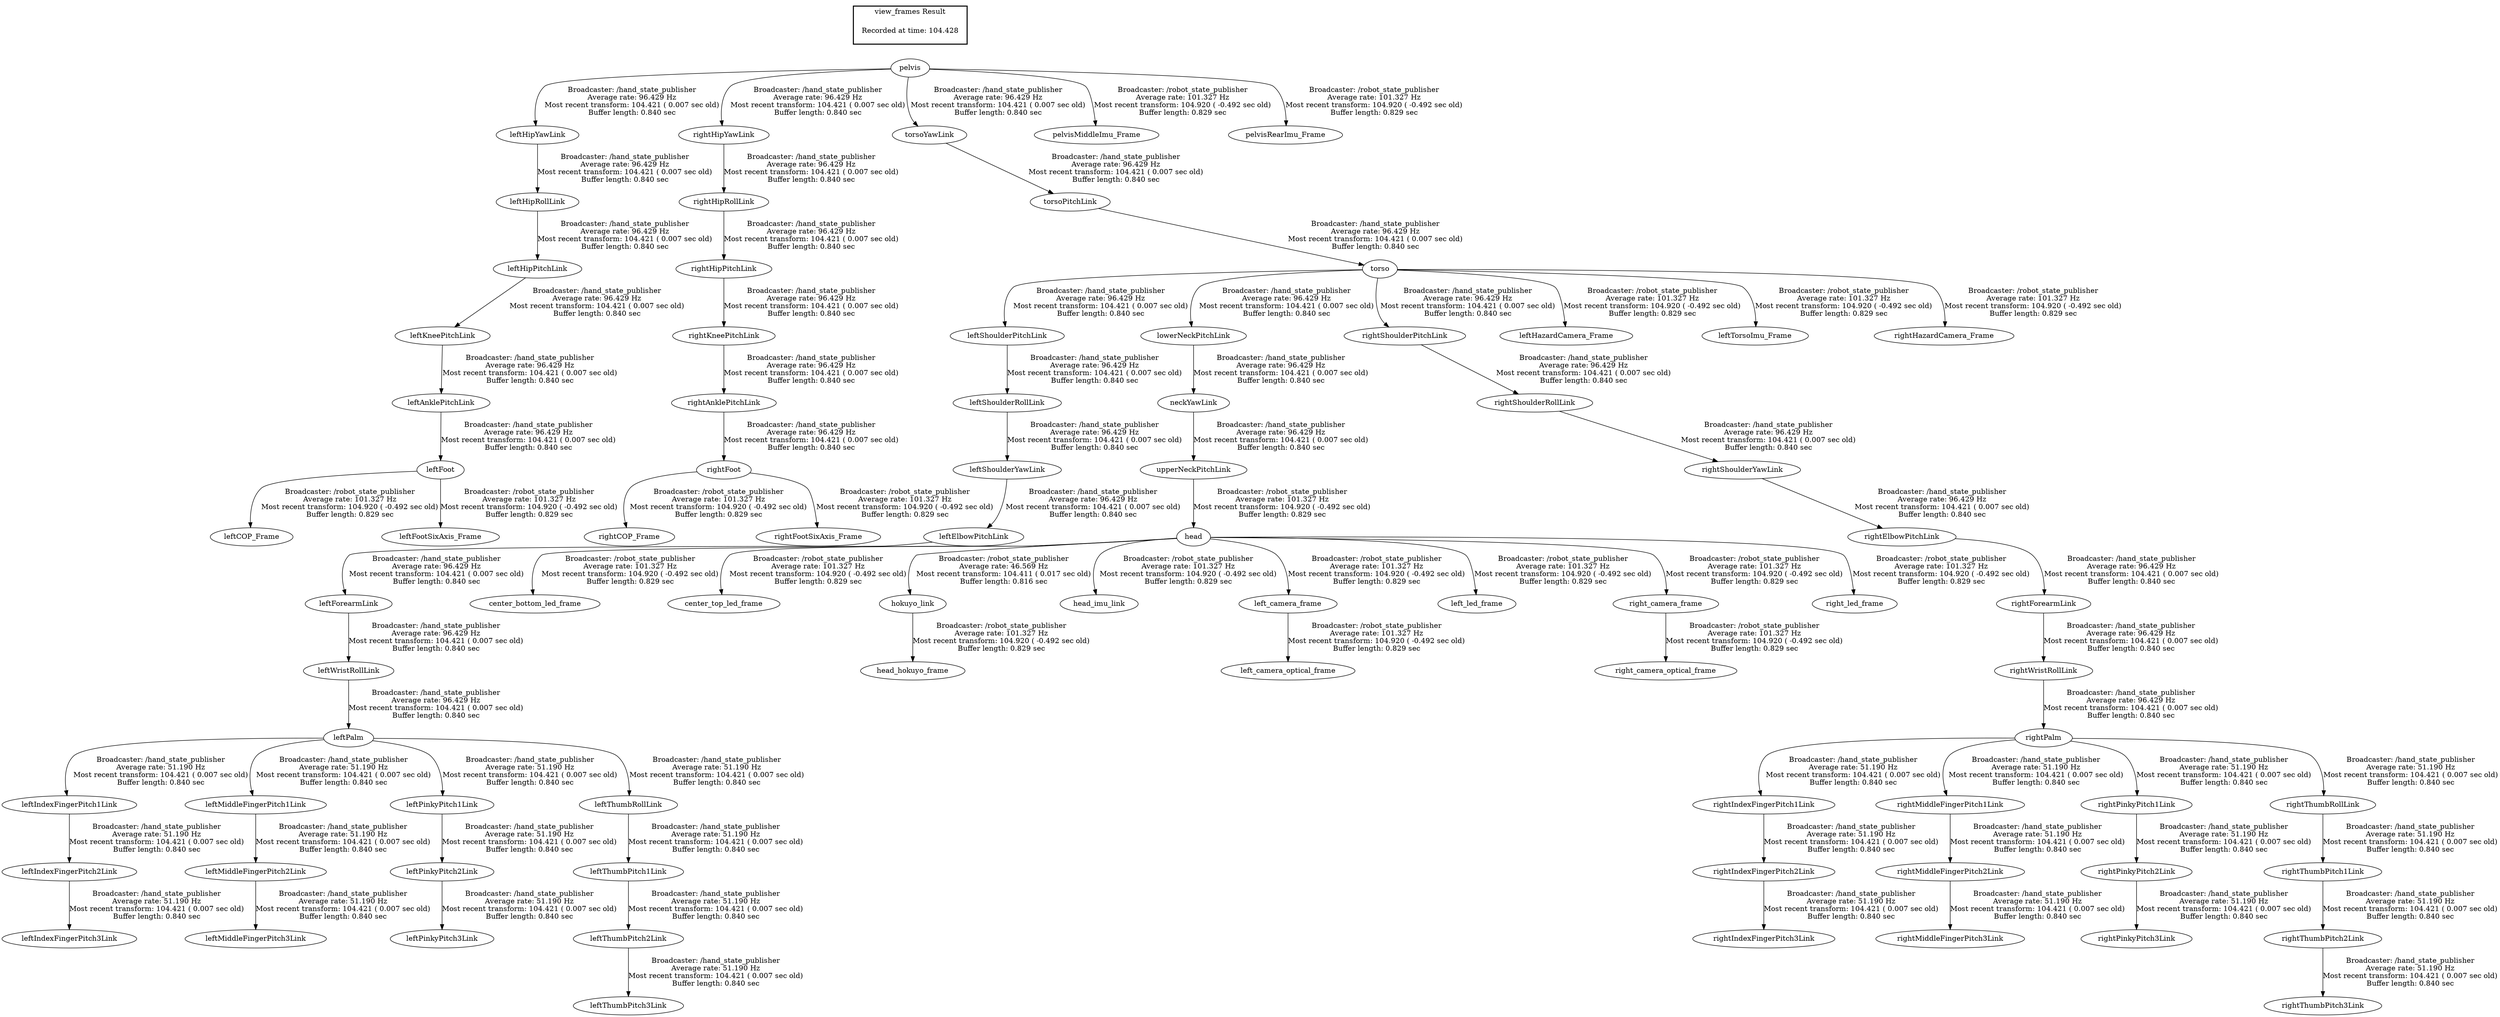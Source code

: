 digraph G {
"leftKneePitchLink" -> "leftAnklePitchLink"[label="Broadcaster: /hand_state_publisher\nAverage rate: 96.429 Hz\nMost recent transform: 104.421 ( 0.007 sec old)\nBuffer length: 0.840 sec\n"];
"leftHipPitchLink" -> "leftKneePitchLink"[label="Broadcaster: /hand_state_publisher\nAverage rate: 96.429 Hz\nMost recent transform: 104.421 ( 0.007 sec old)\nBuffer length: 0.840 sec\n"];
"leftAnklePitchLink" -> "leftFoot"[label="Broadcaster: /hand_state_publisher\nAverage rate: 96.429 Hz\nMost recent transform: 104.421 ( 0.007 sec old)\nBuffer length: 0.840 sec\n"];
"leftShoulderYawLink" -> "leftElbowPitchLink"[label="Broadcaster: /hand_state_publisher\nAverage rate: 96.429 Hz\nMost recent transform: 104.421 ( 0.007 sec old)\nBuffer length: 0.840 sec\n"];
"leftShoulderRollLink" -> "leftShoulderYawLink"[label="Broadcaster: /hand_state_publisher\nAverage rate: 96.429 Hz\nMost recent transform: 104.421 ( 0.007 sec old)\nBuffer length: 0.840 sec\n"];
"leftElbowPitchLink" -> "leftForearmLink"[label="Broadcaster: /hand_state_publisher\nAverage rate: 96.429 Hz\nMost recent transform: 104.421 ( 0.007 sec old)\nBuffer length: 0.840 sec\n"];
"leftHipRollLink" -> "leftHipPitchLink"[label="Broadcaster: /hand_state_publisher\nAverage rate: 96.429 Hz\nMost recent transform: 104.421 ( 0.007 sec old)\nBuffer length: 0.840 sec\n"];
"leftHipYawLink" -> "leftHipRollLink"[label="Broadcaster: /hand_state_publisher\nAverage rate: 96.429 Hz\nMost recent transform: 104.421 ( 0.007 sec old)\nBuffer length: 0.840 sec\n"];
"pelvis" -> "leftHipYawLink"[label="Broadcaster: /hand_state_publisher\nAverage rate: 96.429 Hz\nMost recent transform: 104.421 ( 0.007 sec old)\nBuffer length: 0.840 sec\n"];
"leftPalm" -> "leftIndexFingerPitch1Link"[label="Broadcaster: /hand_state_publisher\nAverage rate: 51.190 Hz\nMost recent transform: 104.421 ( 0.007 sec old)\nBuffer length: 0.840 sec\n"];
"leftWristRollLink" -> "leftPalm"[label="Broadcaster: /hand_state_publisher\nAverage rate: 96.429 Hz\nMost recent transform: 104.421 ( 0.007 sec old)\nBuffer length: 0.840 sec\n"];
"leftIndexFingerPitch1Link" -> "leftIndexFingerPitch2Link"[label="Broadcaster: /hand_state_publisher\nAverage rate: 51.190 Hz\nMost recent transform: 104.421 ( 0.007 sec old)\nBuffer length: 0.840 sec\n"];
"leftIndexFingerPitch2Link" -> "leftIndexFingerPitch3Link"[label="Broadcaster: /hand_state_publisher\nAverage rate: 51.190 Hz\nMost recent transform: 104.421 ( 0.007 sec old)\nBuffer length: 0.840 sec\n"];
"leftPalm" -> "leftMiddleFingerPitch1Link"[label="Broadcaster: /hand_state_publisher\nAverage rate: 51.190 Hz\nMost recent transform: 104.421 ( 0.007 sec old)\nBuffer length: 0.840 sec\n"];
"leftMiddleFingerPitch1Link" -> "leftMiddleFingerPitch2Link"[label="Broadcaster: /hand_state_publisher\nAverage rate: 51.190 Hz\nMost recent transform: 104.421 ( 0.007 sec old)\nBuffer length: 0.840 sec\n"];
"leftMiddleFingerPitch2Link" -> "leftMiddleFingerPitch3Link"[label="Broadcaster: /hand_state_publisher\nAverage rate: 51.190 Hz\nMost recent transform: 104.421 ( 0.007 sec old)\nBuffer length: 0.840 sec\n"];
"leftPalm" -> "leftPinkyPitch1Link"[label="Broadcaster: /hand_state_publisher\nAverage rate: 51.190 Hz\nMost recent transform: 104.421 ( 0.007 sec old)\nBuffer length: 0.840 sec\n"];
"leftPinkyPitch1Link" -> "leftPinkyPitch2Link"[label="Broadcaster: /hand_state_publisher\nAverage rate: 51.190 Hz\nMost recent transform: 104.421 ( 0.007 sec old)\nBuffer length: 0.840 sec\n"];
"leftPinkyPitch2Link" -> "leftPinkyPitch3Link"[label="Broadcaster: /hand_state_publisher\nAverage rate: 51.190 Hz\nMost recent transform: 104.421 ( 0.007 sec old)\nBuffer length: 0.840 sec\n"];
"torso" -> "leftShoulderPitchLink"[label="Broadcaster: /hand_state_publisher\nAverage rate: 96.429 Hz\nMost recent transform: 104.421 ( 0.007 sec old)\nBuffer length: 0.840 sec\n"];
"torsoPitchLink" -> "torso"[label="Broadcaster: /hand_state_publisher\nAverage rate: 96.429 Hz\nMost recent transform: 104.421 ( 0.007 sec old)\nBuffer length: 0.840 sec\n"];
"leftShoulderPitchLink" -> "leftShoulderRollLink"[label="Broadcaster: /hand_state_publisher\nAverage rate: 96.429 Hz\nMost recent transform: 104.421 ( 0.007 sec old)\nBuffer length: 0.840 sec\n"];
"leftThumbRollLink" -> "leftThumbPitch1Link"[label="Broadcaster: /hand_state_publisher\nAverage rate: 51.190 Hz\nMost recent transform: 104.421 ( 0.007 sec old)\nBuffer length: 0.840 sec\n"];
"leftPalm" -> "leftThumbRollLink"[label="Broadcaster: /hand_state_publisher\nAverage rate: 51.190 Hz\nMost recent transform: 104.421 ( 0.007 sec old)\nBuffer length: 0.840 sec\n"];
"leftThumbPitch1Link" -> "leftThumbPitch2Link"[label="Broadcaster: /hand_state_publisher\nAverage rate: 51.190 Hz\nMost recent transform: 104.421 ( 0.007 sec old)\nBuffer length: 0.840 sec\n"];
"leftThumbPitch2Link" -> "leftThumbPitch3Link"[label="Broadcaster: /hand_state_publisher\nAverage rate: 51.190 Hz\nMost recent transform: 104.421 ( 0.007 sec old)\nBuffer length: 0.840 sec\n"];
"leftForearmLink" -> "leftWristRollLink"[label="Broadcaster: /hand_state_publisher\nAverage rate: 96.429 Hz\nMost recent transform: 104.421 ( 0.007 sec old)\nBuffer length: 0.840 sec\n"];
"torso" -> "lowerNeckPitchLink"[label="Broadcaster: /hand_state_publisher\nAverage rate: 96.429 Hz\nMost recent transform: 104.421 ( 0.007 sec old)\nBuffer length: 0.840 sec\n"];
"lowerNeckPitchLink" -> "neckYawLink"[label="Broadcaster: /hand_state_publisher\nAverage rate: 96.429 Hz\nMost recent transform: 104.421 ( 0.007 sec old)\nBuffer length: 0.840 sec\n"];
"rightKneePitchLink" -> "rightAnklePitchLink"[label="Broadcaster: /hand_state_publisher\nAverage rate: 96.429 Hz\nMost recent transform: 104.421 ( 0.007 sec old)\nBuffer length: 0.840 sec\n"];
"rightHipPitchLink" -> "rightKneePitchLink"[label="Broadcaster: /hand_state_publisher\nAverage rate: 96.429 Hz\nMost recent transform: 104.421 ( 0.007 sec old)\nBuffer length: 0.840 sec\n"];
"rightAnklePitchLink" -> "rightFoot"[label="Broadcaster: /hand_state_publisher\nAverage rate: 96.429 Hz\nMost recent transform: 104.421 ( 0.007 sec old)\nBuffer length: 0.840 sec\n"];
"rightShoulderYawLink" -> "rightElbowPitchLink"[label="Broadcaster: /hand_state_publisher\nAverage rate: 96.429 Hz\nMost recent transform: 104.421 ( 0.007 sec old)\nBuffer length: 0.840 sec\n"];
"rightShoulderRollLink" -> "rightShoulderYawLink"[label="Broadcaster: /hand_state_publisher\nAverage rate: 96.429 Hz\nMost recent transform: 104.421 ( 0.007 sec old)\nBuffer length: 0.840 sec\n"];
"rightElbowPitchLink" -> "rightForearmLink"[label="Broadcaster: /hand_state_publisher\nAverage rate: 96.429 Hz\nMost recent transform: 104.421 ( 0.007 sec old)\nBuffer length: 0.840 sec\n"];
"rightHipRollLink" -> "rightHipPitchLink"[label="Broadcaster: /hand_state_publisher\nAverage rate: 96.429 Hz\nMost recent transform: 104.421 ( 0.007 sec old)\nBuffer length: 0.840 sec\n"];
"rightHipYawLink" -> "rightHipRollLink"[label="Broadcaster: /hand_state_publisher\nAverage rate: 96.429 Hz\nMost recent transform: 104.421 ( 0.007 sec old)\nBuffer length: 0.840 sec\n"];
"pelvis" -> "rightHipYawLink"[label="Broadcaster: /hand_state_publisher\nAverage rate: 96.429 Hz\nMost recent transform: 104.421 ( 0.007 sec old)\nBuffer length: 0.840 sec\n"];
"rightPalm" -> "rightIndexFingerPitch1Link"[label="Broadcaster: /hand_state_publisher\nAverage rate: 51.190 Hz\nMost recent transform: 104.421 ( 0.007 sec old)\nBuffer length: 0.840 sec\n"];
"rightWristRollLink" -> "rightPalm"[label="Broadcaster: /hand_state_publisher\nAverage rate: 96.429 Hz\nMost recent transform: 104.421 ( 0.007 sec old)\nBuffer length: 0.840 sec\n"];
"rightIndexFingerPitch1Link" -> "rightIndexFingerPitch2Link"[label="Broadcaster: /hand_state_publisher\nAverage rate: 51.190 Hz\nMost recent transform: 104.421 ( 0.007 sec old)\nBuffer length: 0.840 sec\n"];
"rightIndexFingerPitch2Link" -> "rightIndexFingerPitch3Link"[label="Broadcaster: /hand_state_publisher\nAverage rate: 51.190 Hz\nMost recent transform: 104.421 ( 0.007 sec old)\nBuffer length: 0.840 sec\n"];
"rightPalm" -> "rightMiddleFingerPitch1Link"[label="Broadcaster: /hand_state_publisher\nAverage rate: 51.190 Hz\nMost recent transform: 104.421 ( 0.007 sec old)\nBuffer length: 0.840 sec\n"];
"rightMiddleFingerPitch1Link" -> "rightMiddleFingerPitch2Link"[label="Broadcaster: /hand_state_publisher\nAverage rate: 51.190 Hz\nMost recent transform: 104.421 ( 0.007 sec old)\nBuffer length: 0.840 sec\n"];
"rightMiddleFingerPitch2Link" -> "rightMiddleFingerPitch3Link"[label="Broadcaster: /hand_state_publisher\nAverage rate: 51.190 Hz\nMost recent transform: 104.421 ( 0.007 sec old)\nBuffer length: 0.840 sec\n"];
"rightPalm" -> "rightPinkyPitch1Link"[label="Broadcaster: /hand_state_publisher\nAverage rate: 51.190 Hz\nMost recent transform: 104.421 ( 0.007 sec old)\nBuffer length: 0.840 sec\n"];
"rightPinkyPitch1Link" -> "rightPinkyPitch2Link"[label="Broadcaster: /hand_state_publisher\nAverage rate: 51.190 Hz\nMost recent transform: 104.421 ( 0.007 sec old)\nBuffer length: 0.840 sec\n"];
"rightPinkyPitch2Link" -> "rightPinkyPitch3Link"[label="Broadcaster: /hand_state_publisher\nAverage rate: 51.190 Hz\nMost recent transform: 104.421 ( 0.007 sec old)\nBuffer length: 0.840 sec\n"];
"torso" -> "rightShoulderPitchLink"[label="Broadcaster: /hand_state_publisher\nAverage rate: 96.429 Hz\nMost recent transform: 104.421 ( 0.007 sec old)\nBuffer length: 0.840 sec\n"];
"rightShoulderPitchLink" -> "rightShoulderRollLink"[label="Broadcaster: /hand_state_publisher\nAverage rate: 96.429 Hz\nMost recent transform: 104.421 ( 0.007 sec old)\nBuffer length: 0.840 sec\n"];
"rightThumbRollLink" -> "rightThumbPitch1Link"[label="Broadcaster: /hand_state_publisher\nAverage rate: 51.190 Hz\nMost recent transform: 104.421 ( 0.007 sec old)\nBuffer length: 0.840 sec\n"];
"rightPalm" -> "rightThumbRollLink"[label="Broadcaster: /hand_state_publisher\nAverage rate: 51.190 Hz\nMost recent transform: 104.421 ( 0.007 sec old)\nBuffer length: 0.840 sec\n"];
"rightThumbPitch1Link" -> "rightThumbPitch2Link"[label="Broadcaster: /hand_state_publisher\nAverage rate: 51.190 Hz\nMost recent transform: 104.421 ( 0.007 sec old)\nBuffer length: 0.840 sec\n"];
"rightThumbPitch2Link" -> "rightThumbPitch3Link"[label="Broadcaster: /hand_state_publisher\nAverage rate: 51.190 Hz\nMost recent transform: 104.421 ( 0.007 sec old)\nBuffer length: 0.840 sec\n"];
"rightForearmLink" -> "rightWristRollLink"[label="Broadcaster: /hand_state_publisher\nAverage rate: 96.429 Hz\nMost recent transform: 104.421 ( 0.007 sec old)\nBuffer length: 0.840 sec\n"];
"torsoYawLink" -> "torsoPitchLink"[label="Broadcaster: /hand_state_publisher\nAverage rate: 96.429 Hz\nMost recent transform: 104.421 ( 0.007 sec old)\nBuffer length: 0.840 sec\n"];
"pelvis" -> "torsoYawLink"[label="Broadcaster: /hand_state_publisher\nAverage rate: 96.429 Hz\nMost recent transform: 104.421 ( 0.007 sec old)\nBuffer length: 0.840 sec\n"];
"neckYawLink" -> "upperNeckPitchLink"[label="Broadcaster: /hand_state_publisher\nAverage rate: 96.429 Hz\nMost recent transform: 104.421 ( 0.007 sec old)\nBuffer length: 0.840 sec\n"];
"head" -> "center_bottom_led_frame"[label="Broadcaster: /robot_state_publisher\nAverage rate: 101.327 Hz\nMost recent transform: 104.920 ( -0.492 sec old)\nBuffer length: 0.829 sec\n"];
"upperNeckPitchLink" -> "head"[label="Broadcaster: /robot_state_publisher\nAverage rate: 101.327 Hz\nMost recent transform: 104.920 ( -0.492 sec old)\nBuffer length: 0.829 sec\n"];
"head" -> "center_top_led_frame"[label="Broadcaster: /robot_state_publisher\nAverage rate: 101.327 Hz\nMost recent transform: 104.920 ( -0.492 sec old)\nBuffer length: 0.829 sec\n"];
"hokuyo_link" -> "head_hokuyo_frame"[label="Broadcaster: /robot_state_publisher\nAverage rate: 101.327 Hz\nMost recent transform: 104.920 ( -0.492 sec old)\nBuffer length: 0.829 sec\n"];
"head" -> "hokuyo_link"[label="Broadcaster: /robot_state_publisher\nAverage rate: 46.569 Hz\nMost recent transform: 104.411 ( 0.017 sec old)\nBuffer length: 0.816 sec\n"];
"head" -> "head_imu_link"[label="Broadcaster: /robot_state_publisher\nAverage rate: 101.327 Hz\nMost recent transform: 104.920 ( -0.492 sec old)\nBuffer length: 0.829 sec\n"];
"leftFoot" -> "leftCOP_Frame"[label="Broadcaster: /robot_state_publisher\nAverage rate: 101.327 Hz\nMost recent transform: 104.920 ( -0.492 sec old)\nBuffer length: 0.829 sec\n"];
"leftFoot" -> "leftFootSixAxis_Frame"[label="Broadcaster: /robot_state_publisher\nAverage rate: 101.327 Hz\nMost recent transform: 104.920 ( -0.492 sec old)\nBuffer length: 0.829 sec\n"];
"torso" -> "leftHazardCamera_Frame"[label="Broadcaster: /robot_state_publisher\nAverage rate: 101.327 Hz\nMost recent transform: 104.920 ( -0.492 sec old)\nBuffer length: 0.829 sec\n"];
"torso" -> "leftTorsoImu_Frame"[label="Broadcaster: /robot_state_publisher\nAverage rate: 101.327 Hz\nMost recent transform: 104.920 ( -0.492 sec old)\nBuffer length: 0.829 sec\n"];
"head" -> "left_camera_frame"[label="Broadcaster: /robot_state_publisher\nAverage rate: 101.327 Hz\nMost recent transform: 104.920 ( -0.492 sec old)\nBuffer length: 0.829 sec\n"];
"left_camera_frame" -> "left_camera_optical_frame"[label="Broadcaster: /robot_state_publisher\nAverage rate: 101.327 Hz\nMost recent transform: 104.920 ( -0.492 sec old)\nBuffer length: 0.829 sec\n"];
"head" -> "left_led_frame"[label="Broadcaster: /robot_state_publisher\nAverage rate: 101.327 Hz\nMost recent transform: 104.920 ( -0.492 sec old)\nBuffer length: 0.829 sec\n"];
"pelvis" -> "pelvisMiddleImu_Frame"[label="Broadcaster: /robot_state_publisher\nAverage rate: 101.327 Hz\nMost recent transform: 104.920 ( -0.492 sec old)\nBuffer length: 0.829 sec\n"];
"pelvis" -> "pelvisRearImu_Frame"[label="Broadcaster: /robot_state_publisher\nAverage rate: 101.327 Hz\nMost recent transform: 104.920 ( -0.492 sec old)\nBuffer length: 0.829 sec\n"];
"rightFoot" -> "rightCOP_Frame"[label="Broadcaster: /robot_state_publisher\nAverage rate: 101.327 Hz\nMost recent transform: 104.920 ( -0.492 sec old)\nBuffer length: 0.829 sec\n"];
"rightFoot" -> "rightFootSixAxis_Frame"[label="Broadcaster: /robot_state_publisher\nAverage rate: 101.327 Hz\nMost recent transform: 104.920 ( -0.492 sec old)\nBuffer length: 0.829 sec\n"];
"torso" -> "rightHazardCamera_Frame"[label="Broadcaster: /robot_state_publisher\nAverage rate: 101.327 Hz\nMost recent transform: 104.920 ( -0.492 sec old)\nBuffer length: 0.829 sec\n"];
"head" -> "right_camera_frame"[label="Broadcaster: /robot_state_publisher\nAverage rate: 101.327 Hz\nMost recent transform: 104.920 ( -0.492 sec old)\nBuffer length: 0.829 sec\n"];
"right_camera_frame" -> "right_camera_optical_frame"[label="Broadcaster: /robot_state_publisher\nAverage rate: 101.327 Hz\nMost recent transform: 104.920 ( -0.492 sec old)\nBuffer length: 0.829 sec\n"];
"head" -> "right_led_frame"[label="Broadcaster: /robot_state_publisher\nAverage rate: 101.327 Hz\nMost recent transform: 104.920 ( -0.492 sec old)\nBuffer length: 0.829 sec\n"];
edge [style=invis];
 subgraph cluster_legend { style=bold; color=black; label ="view_frames Result";
"Recorded at time: 104.428"[ shape=plaintext ] ;
 }->"pelvis";
}